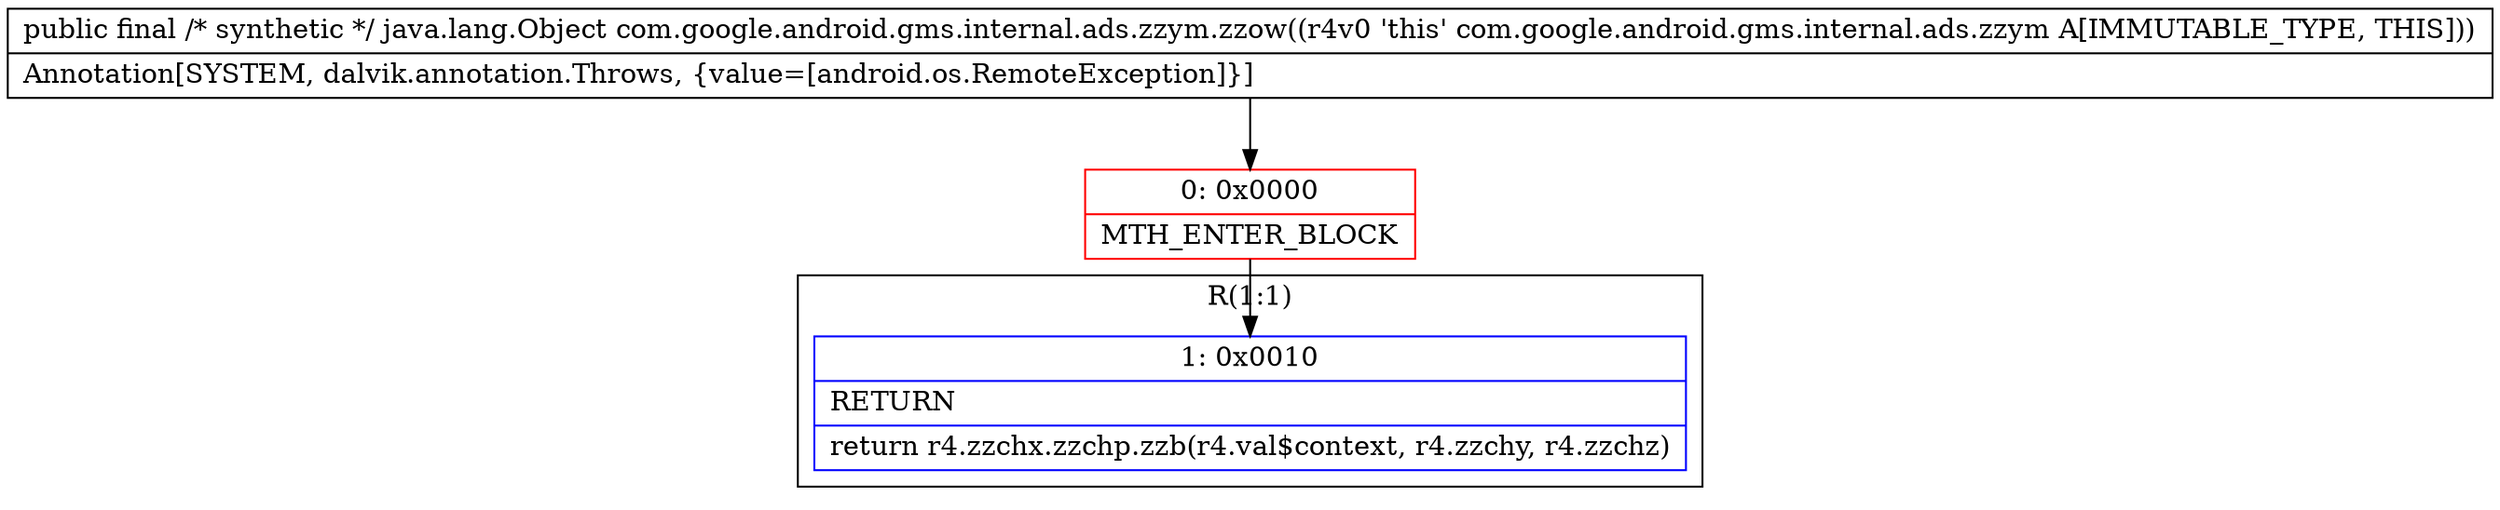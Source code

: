 digraph "CFG forcom.google.android.gms.internal.ads.zzym.zzow()Ljava\/lang\/Object;" {
subgraph cluster_Region_1341711820 {
label = "R(1:1)";
node [shape=record,color=blue];
Node_1 [shape=record,label="{1\:\ 0x0010|RETURN\l|return r4.zzchx.zzchp.zzb(r4.val$context, r4.zzchy, r4.zzchz)\l}"];
}
Node_0 [shape=record,color=red,label="{0\:\ 0x0000|MTH_ENTER_BLOCK\l}"];
MethodNode[shape=record,label="{public final \/* synthetic *\/ java.lang.Object com.google.android.gms.internal.ads.zzym.zzow((r4v0 'this' com.google.android.gms.internal.ads.zzym A[IMMUTABLE_TYPE, THIS]))  | Annotation[SYSTEM, dalvik.annotation.Throws, \{value=[android.os.RemoteException]\}]\l}"];
MethodNode -> Node_0;
Node_0 -> Node_1;
}


